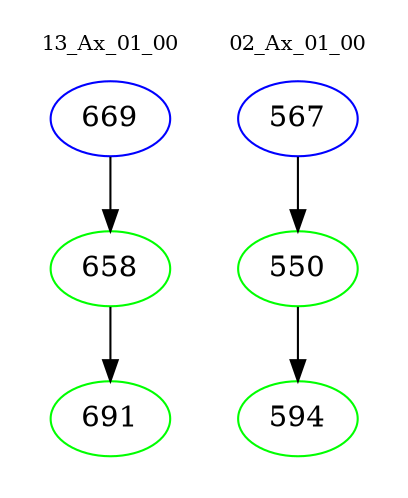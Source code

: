 digraph{
subgraph cluster_0 {
color = white
label = "13_Ax_01_00";
fontsize=10;
T0_669 [label="669", color="blue"]
T0_669 -> T0_658 [color="black"]
T0_658 [label="658", color="green"]
T0_658 -> T0_691 [color="black"]
T0_691 [label="691", color="green"]
}
subgraph cluster_1 {
color = white
label = "02_Ax_01_00";
fontsize=10;
T1_567 [label="567", color="blue"]
T1_567 -> T1_550 [color="black"]
T1_550 [label="550", color="green"]
T1_550 -> T1_594 [color="black"]
T1_594 [label="594", color="green"]
}
}
